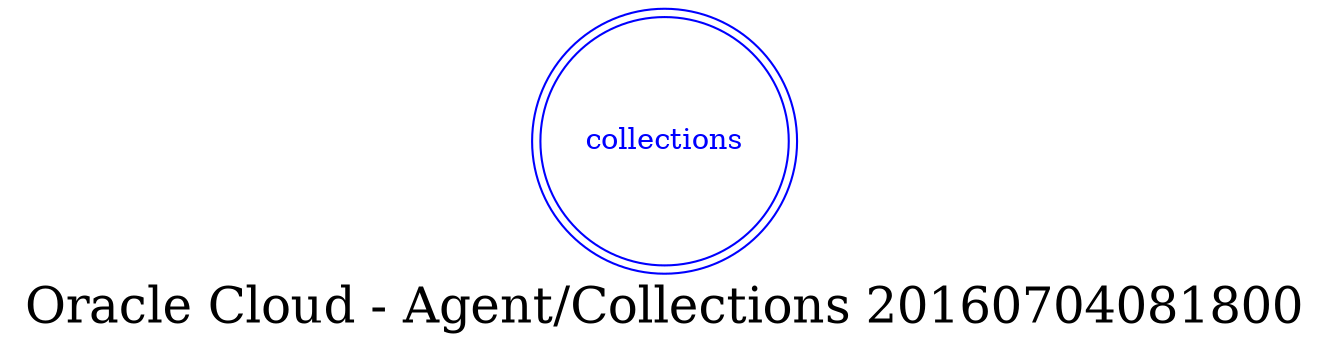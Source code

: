 digraph LexiconGraph {
graph[label="Oracle Cloud - Agent/Collections 20160704081800", fontsize=24]
splines=true
"collections" [color=blue, fontcolor=blue, shape=doublecircle]
}
